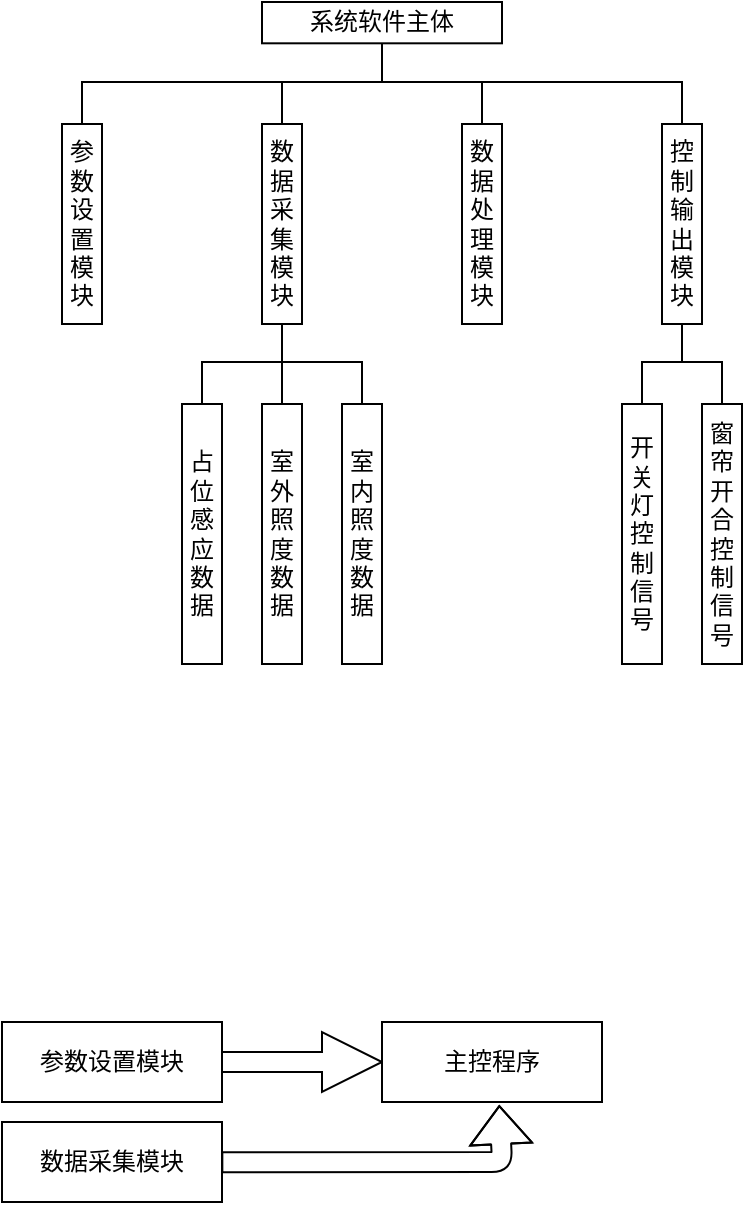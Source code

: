 <mxfile version="12.6.4" type="github">
  <diagram id="VCMJeSt8Zb4wS6YQNSat" name="Page-1">
    <mxGraphModel dx="558" dy="357" grid="1" gridSize="10" guides="0" tooltips="1" connect="0" arrows="1" fold="1" page="1" pageScale="1" pageWidth="827" pageHeight="1169" math="0" shadow="0">
      <root>
        <mxCell id="0"/>
        <mxCell id="1" parent="0"/>
        <mxCell id="QRuNdLmb7O2Hff4JxLJB-3" value="" style="group" vertex="1" connectable="0" parent="1">
          <mxGeometry x="340" y="100" width="120" height="21" as="geometry"/>
        </mxCell>
        <mxCell id="QRuNdLmb7O2Hff4JxLJB-1" value="系统软件主体" style="rounded=0;whiteSpace=wrap;html=1;" vertex="1" parent="QRuNdLmb7O2Hff4JxLJB-3">
          <mxGeometry width="120" height="20.656" as="geometry"/>
        </mxCell>
        <mxCell id="QRuNdLmb7O2Hff4JxLJB-23" value="" style="edgeStyle=orthogonalEdgeStyle;rounded=0;orthogonalLoop=1;jettySize=auto;html=1;endArrow=none;endFill=0;entryX=0.5;entryY=1;entryDx=0;entryDy=0;" edge="1" parent="1" source="QRuNdLmb7O2Hff4JxLJB-11" target="QRuNdLmb7O2Hff4JxLJB-1">
          <mxGeometry relative="1" as="geometry">
            <mxPoint x="350" y="81" as="targetPoint"/>
            <Array as="points">
              <mxPoint x="350" y="140"/>
              <mxPoint x="400" y="140"/>
            </Array>
          </mxGeometry>
        </mxCell>
        <mxCell id="QRuNdLmb7O2Hff4JxLJB-11" value="数据采集模块" style="rounded=0;whiteSpace=wrap;html=1;" vertex="1" parent="1">
          <mxGeometry x="340" y="161" width="20" height="100" as="geometry"/>
        </mxCell>
        <mxCell id="QRuNdLmb7O2Hff4JxLJB-24" value="参数设置模块" style="rounded=0;whiteSpace=wrap;html=1;" vertex="1" parent="1">
          <mxGeometry x="240" y="161" width="20" height="100" as="geometry"/>
        </mxCell>
        <mxCell id="QRuNdLmb7O2Hff4JxLJB-21" value="" style="edgeStyle=orthogonalEdgeStyle;rounded=0;orthogonalLoop=1;jettySize=auto;html=1;endArrow=none;endFill=0;entryX=0.5;entryY=1;entryDx=0;entryDy=0;" edge="1" parent="1" source="QRuNdLmb7O2Hff4JxLJB-19" target="QRuNdLmb7O2Hff4JxLJB-1">
          <mxGeometry relative="1" as="geometry">
            <Array as="points">
              <mxPoint x="450" y="140"/>
              <mxPoint x="400" y="140"/>
            </Array>
          </mxGeometry>
        </mxCell>
        <mxCell id="QRuNdLmb7O2Hff4JxLJB-28" value="" style="edgeStyle=orthogonalEdgeStyle;rounded=0;orthogonalLoop=1;jettySize=auto;html=1;endArrow=none;endFill=0;exitX=0.5;exitY=1;exitDx=0;exitDy=0;" edge="1" parent="1" source="QRuNdLmb7O2Hff4JxLJB-1" target="QRuNdLmb7O2Hff4JxLJB-27">
          <mxGeometry relative="1" as="geometry">
            <Array as="points">
              <mxPoint x="400" y="140"/>
              <mxPoint x="550" y="140"/>
            </Array>
          </mxGeometry>
        </mxCell>
        <mxCell id="QRuNdLmb7O2Hff4JxLJB-19" value="数据处理模块" style="rounded=0;whiteSpace=wrap;html=1;" vertex="1" parent="1">
          <mxGeometry x="440" y="161" width="20" height="100" as="geometry"/>
        </mxCell>
        <mxCell id="QRuNdLmb7O2Hff4JxLJB-27" value="控制输出模块" style="rounded=0;whiteSpace=wrap;html=1;" vertex="1" parent="1">
          <mxGeometry x="540" y="161" width="20" height="100" as="geometry"/>
        </mxCell>
        <mxCell id="QRuNdLmb7O2Hff4JxLJB-26" value="" style="edgeStyle=orthogonalEdgeStyle;rounded=0;orthogonalLoop=1;jettySize=auto;html=1;endArrow=none;endFill=0;entryX=0.5;entryY=1;entryDx=0;entryDy=0;exitX=0.5;exitY=0;exitDx=0;exitDy=0;" edge="1" parent="1" source="QRuNdLmb7O2Hff4JxLJB-24" target="QRuNdLmb7O2Hff4JxLJB-1">
          <mxGeometry relative="1" as="geometry">
            <mxPoint x="360" y="171" as="sourcePoint"/>
            <mxPoint x="484" y="130" as="targetPoint"/>
            <Array as="points">
              <mxPoint x="250" y="140"/>
              <mxPoint x="400" y="140"/>
            </Array>
          </mxGeometry>
        </mxCell>
        <mxCell id="QRuNdLmb7O2Hff4JxLJB-29" value="开关灯控制信号" style="rounded=0;whiteSpace=wrap;html=1;collapsible=0;" vertex="1" parent="1">
          <mxGeometry x="520" y="301" width="20" height="130" as="geometry"/>
        </mxCell>
        <mxCell id="QRuNdLmb7O2Hff4JxLJB-30" value="窗帘开合控制信号" style="rounded=0;whiteSpace=wrap;html=1;connectable=0;" vertex="1" parent="1">
          <mxGeometry x="560" y="301" width="20" height="130" as="geometry"/>
        </mxCell>
        <mxCell id="QRuNdLmb7O2Hff4JxLJB-31" value="" style="endArrow=none;html=1;entryX=0.5;entryY=1;entryDx=0;entryDy=0;exitX=0.5;exitY=0;exitDx=0;exitDy=0;rounded=0;" edge="1" parent="1" source="QRuNdLmb7O2Hff4JxLJB-29" target="QRuNdLmb7O2Hff4JxLJB-27">
          <mxGeometry width="50" height="50" relative="1" as="geometry">
            <mxPoint x="240" y="490" as="sourcePoint"/>
            <mxPoint x="290" y="440" as="targetPoint"/>
            <Array as="points">
              <mxPoint x="530" y="280"/>
              <mxPoint x="550" y="280"/>
            </Array>
          </mxGeometry>
        </mxCell>
        <mxCell id="QRuNdLmb7O2Hff4JxLJB-33" value="" style="endArrow=none;html=1;entryX=0.5;entryY=1;entryDx=0;entryDy=0;rounded=0;exitX=0.5;exitY=0;exitDx=0;exitDy=0;" edge="1" parent="1" source="QRuNdLmb7O2Hff4JxLJB-30" target="QRuNdLmb7O2Hff4JxLJB-27">
          <mxGeometry width="50" height="50" relative="1" as="geometry">
            <mxPoint x="570" y="300" as="sourcePoint"/>
            <mxPoint x="620" y="250" as="targetPoint"/>
            <Array as="points">
              <mxPoint x="570" y="280"/>
              <mxPoint x="550" y="280"/>
            </Array>
          </mxGeometry>
        </mxCell>
        <mxCell id="QRuNdLmb7O2Hff4JxLJB-36" value="室外照度数据" style="rounded=0;whiteSpace=wrap;html=1;" vertex="1" parent="1">
          <mxGeometry x="340" y="301" width="20" height="130" as="geometry"/>
        </mxCell>
        <mxCell id="QRuNdLmb7O2Hff4JxLJB-40" value="占位感应数据" style="rounded=0;whiteSpace=wrap;html=1;" vertex="1" parent="1">
          <mxGeometry x="300" y="301" width="20" height="130" as="geometry"/>
        </mxCell>
        <mxCell id="QRuNdLmb7O2Hff4JxLJB-37" value="室内照度数据" style="rounded=0;whiteSpace=wrap;html=1;" vertex="1" parent="1">
          <mxGeometry x="380" y="301" width="20" height="130" as="geometry"/>
        </mxCell>
        <mxCell id="QRuNdLmb7O2Hff4JxLJB-38" value="" style="endArrow=none;html=1;entryX=0.5;entryY=1;entryDx=0;entryDy=0;exitX=0.5;exitY=0;exitDx=0;exitDy=0;rounded=0;" edge="1" parent="1" source="QRuNdLmb7O2Hff4JxLJB-40">
          <mxGeometry width="50" height="50" relative="1" as="geometry">
            <mxPoint x="40" y="490" as="sourcePoint"/>
            <mxPoint x="350" y="261" as="targetPoint"/>
            <Array as="points">
              <mxPoint x="310" y="280"/>
              <mxPoint x="350" y="280"/>
            </Array>
          </mxGeometry>
        </mxCell>
        <mxCell id="QRuNdLmb7O2Hff4JxLJB-39" value="" style="endArrow=none;html=1;rounded=0;exitX=0.5;exitY=0;exitDx=0;exitDy=0;entryX=0.5;entryY=1;entryDx=0;entryDy=0;" edge="1" parent="1" source="QRuNdLmb7O2Hff4JxLJB-37" target="QRuNdLmb7O2Hff4JxLJB-11">
          <mxGeometry width="50" height="50" relative="1" as="geometry">
            <mxPoint x="370" y="300" as="sourcePoint"/>
            <mxPoint x="350" y="261" as="targetPoint"/>
            <Array as="points">
              <mxPoint x="390" y="280"/>
              <mxPoint x="350" y="280"/>
            </Array>
          </mxGeometry>
        </mxCell>
        <mxCell id="QRuNdLmb7O2Hff4JxLJB-43" value="" style="endArrow=none;html=1;entryX=0.5;entryY=1;entryDx=0;entryDy=0;exitX=0.5;exitY=0;exitDx=0;exitDy=0;" edge="1" parent="1" source="QRuNdLmb7O2Hff4JxLJB-36" target="QRuNdLmb7O2Hff4JxLJB-11">
          <mxGeometry width="50" height="50" relative="1" as="geometry">
            <mxPoint x="240" y="500" as="sourcePoint"/>
            <mxPoint x="290" y="450" as="targetPoint"/>
          </mxGeometry>
        </mxCell>
        <mxCell id="QRuNdLmb7O2Hff4JxLJB-98" value="" style="edgeStyle=orthogonalEdgeStyle;rounded=0;orthogonalLoop=1;jettySize=auto;html=1;endArrow=none;endFill=0;shape=arrow;arcSize=10;endSize=1;startSize=0;" edge="1" parent="1" source="QRuNdLmb7O2Hff4JxLJB-96" target="QRuNdLmb7O2Hff4JxLJB-97">
          <mxGeometry relative="1" as="geometry"/>
        </mxCell>
        <mxCell id="QRuNdLmb7O2Hff4JxLJB-96" value="参数设置模块" style="rounded=0;whiteSpace=wrap;html=1;" vertex="1" parent="1">
          <mxGeometry x="210" y="610" width="110" height="40" as="geometry"/>
        </mxCell>
        <mxCell id="QRuNdLmb7O2Hff4JxLJB-97" value="主控程序" style="rounded=0;whiteSpace=wrap;html=1;" vertex="1" parent="1">
          <mxGeometry x="400" y="610" width="110" height="40" as="geometry"/>
        </mxCell>
        <mxCell id="QRuNdLmb7O2Hff4JxLJB-99" value="数据采集模块" style="rounded=0;whiteSpace=wrap;html=1;" vertex="1" parent="1">
          <mxGeometry x="210" y="660" width="110" height="40" as="geometry"/>
        </mxCell>
        <mxCell id="QRuNdLmb7O2Hff4JxLJB-101" value="" style="shape=flexArrow;endArrow=classic;html=1;exitX=0.997;exitY=0.504;exitDx=0;exitDy=0;exitPerimeter=0;entryX=0.533;entryY=1.039;entryDx=0;entryDy=0;entryPerimeter=0;" edge="1" parent="1" source="QRuNdLmb7O2Hff4JxLJB-99" target="QRuNdLmb7O2Hff4JxLJB-97">
          <mxGeometry width="50" height="50" relative="1" as="geometry">
            <mxPoint x="320" y="880" as="sourcePoint"/>
            <mxPoint x="420" y="720" as="targetPoint"/>
            <Array as="points">
              <mxPoint x="460" y="680"/>
            </Array>
          </mxGeometry>
        </mxCell>
      </root>
    </mxGraphModel>
  </diagram>
</mxfile>
